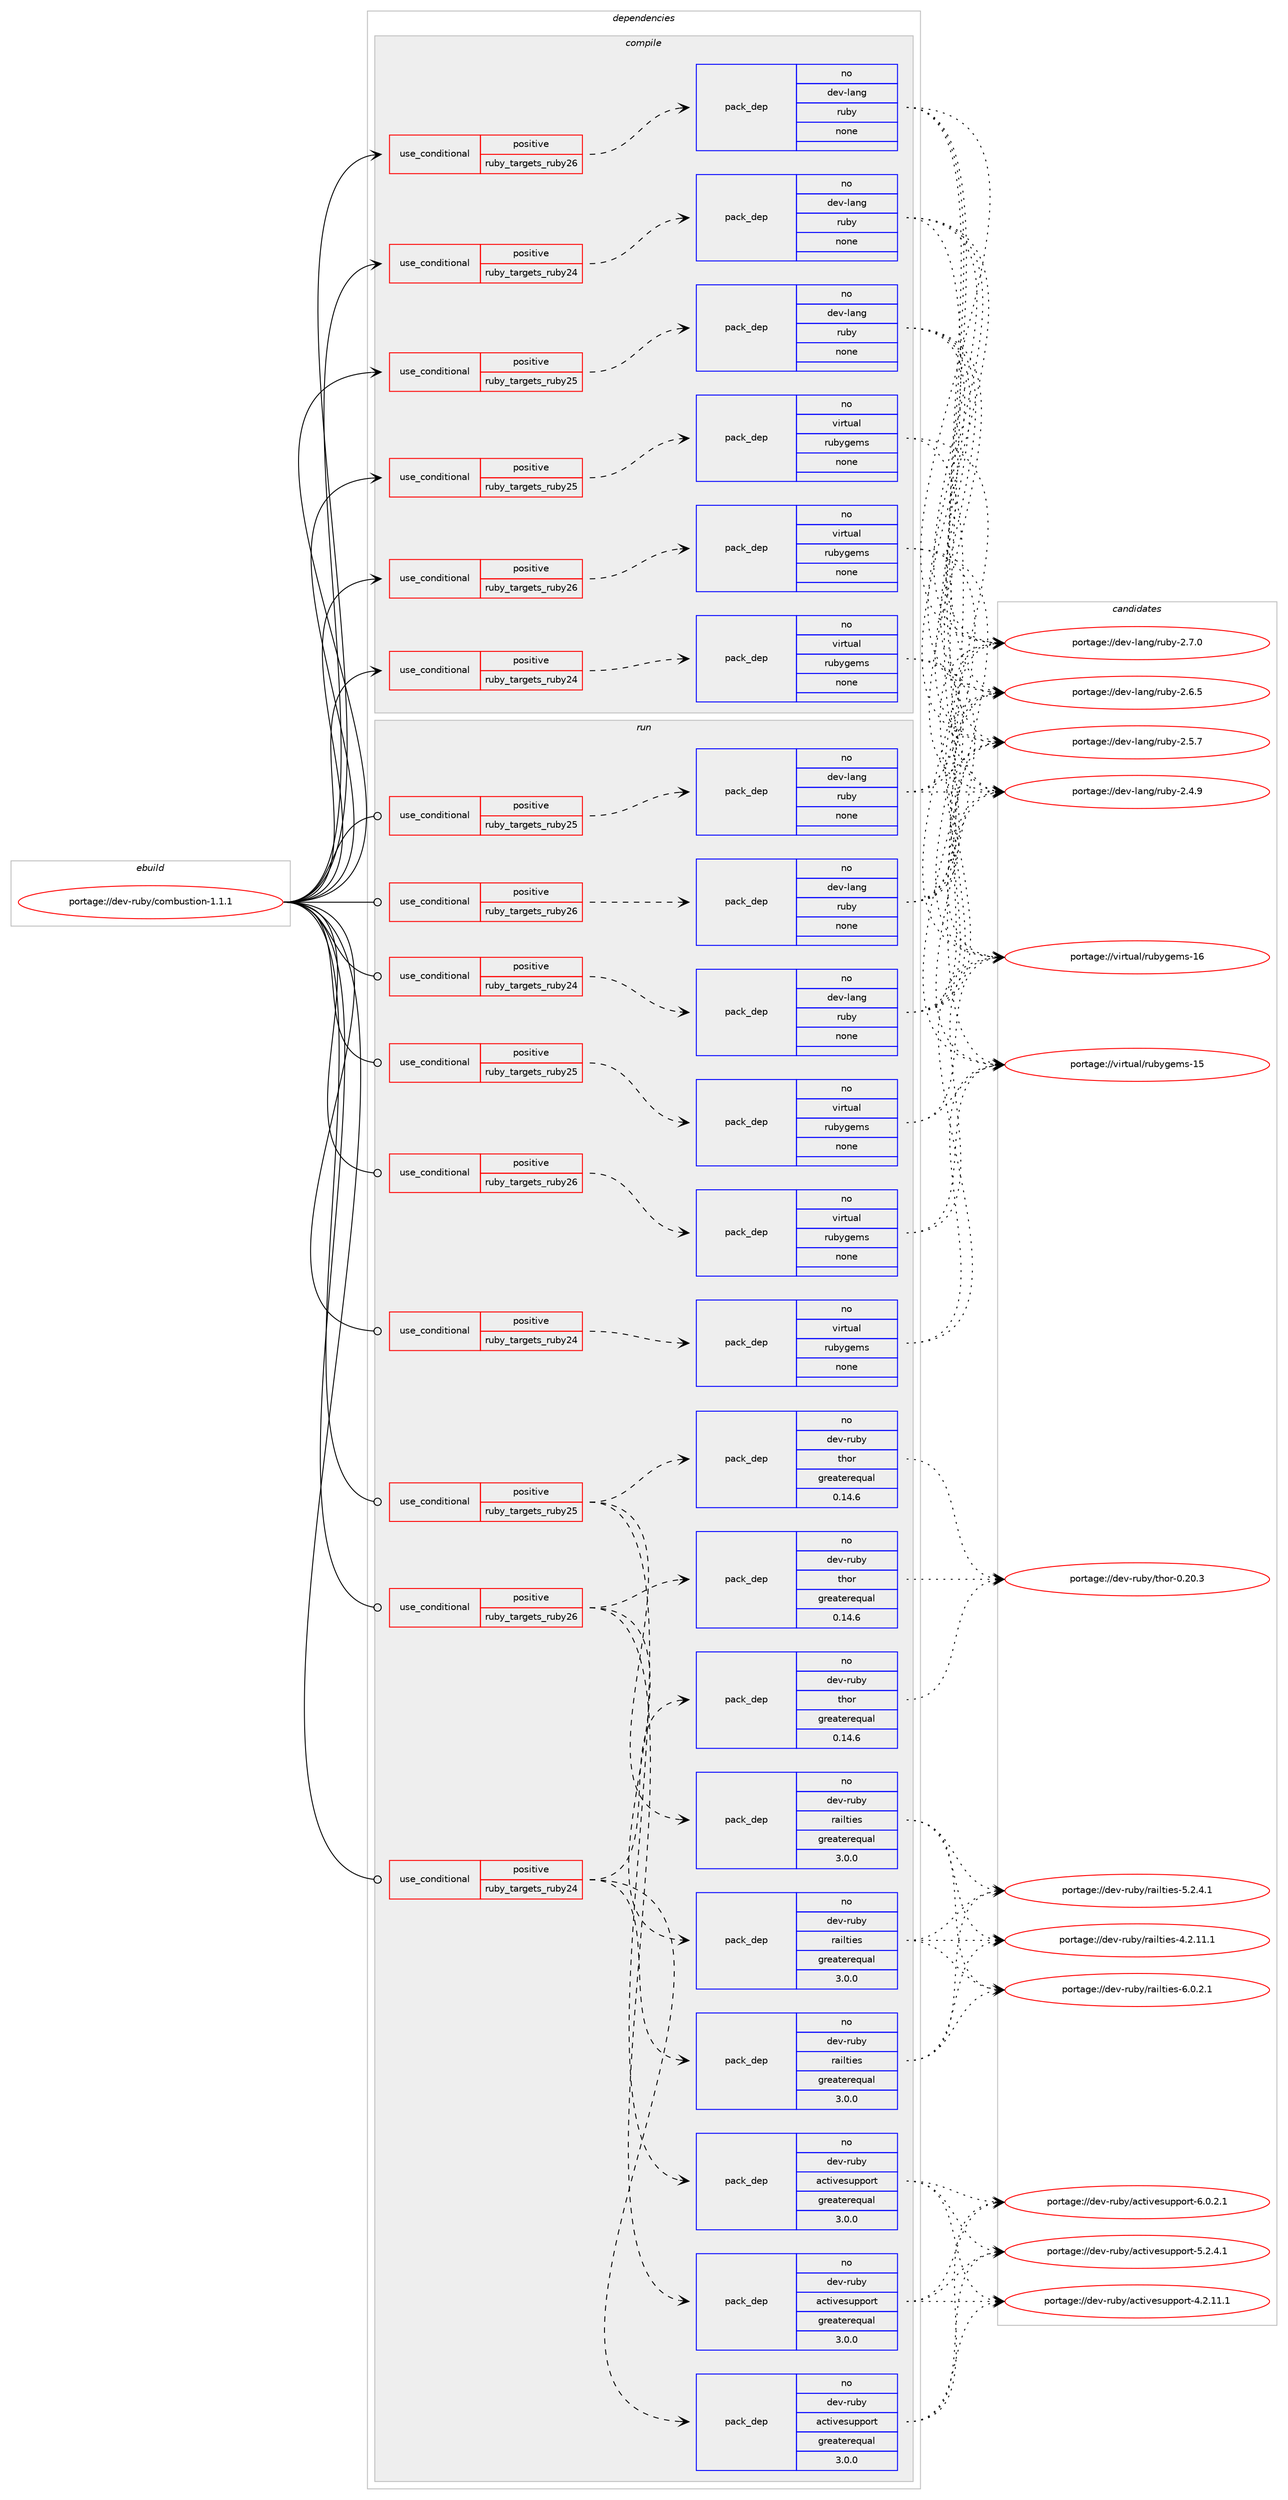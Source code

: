 digraph prolog {

# *************
# Graph options
# *************

newrank=true;
concentrate=true;
compound=true;
graph [rankdir=LR,fontname=Helvetica,fontsize=10,ranksep=1.5];#, ranksep=2.5, nodesep=0.2];
edge  [arrowhead=vee];
node  [fontname=Helvetica,fontsize=10];

# **********
# The ebuild
# **********

subgraph cluster_leftcol {
color=gray;
rank=same;
label=<<i>ebuild</i>>;
id [label="portage://dev-ruby/combustion-1.1.1", color=red, width=4, href="../dev-ruby/combustion-1.1.1.svg"];
}

# ****************
# The dependencies
# ****************

subgraph cluster_midcol {
color=gray;
label=<<i>dependencies</i>>;
subgraph cluster_compile {
fillcolor="#eeeeee";
style=filled;
label=<<i>compile</i>>;
subgraph cond90675 {
dependency362542 [label=<<TABLE BORDER="0" CELLBORDER="1" CELLSPACING="0" CELLPADDING="4"><TR><TD ROWSPAN="3" CELLPADDING="10">use_conditional</TD></TR><TR><TD>positive</TD></TR><TR><TD>ruby_targets_ruby24</TD></TR></TABLE>>, shape=none, color=red];
subgraph pack267053 {
dependency362543 [label=<<TABLE BORDER="0" CELLBORDER="1" CELLSPACING="0" CELLPADDING="4" WIDTH="220"><TR><TD ROWSPAN="6" CELLPADDING="30">pack_dep</TD></TR><TR><TD WIDTH="110">no</TD></TR><TR><TD>dev-lang</TD></TR><TR><TD>ruby</TD></TR><TR><TD>none</TD></TR><TR><TD></TD></TR></TABLE>>, shape=none, color=blue];
}
dependency362542:e -> dependency362543:w [weight=20,style="dashed",arrowhead="vee"];
}
id:e -> dependency362542:w [weight=20,style="solid",arrowhead="vee"];
subgraph cond90676 {
dependency362544 [label=<<TABLE BORDER="0" CELLBORDER="1" CELLSPACING="0" CELLPADDING="4"><TR><TD ROWSPAN="3" CELLPADDING="10">use_conditional</TD></TR><TR><TD>positive</TD></TR><TR><TD>ruby_targets_ruby24</TD></TR></TABLE>>, shape=none, color=red];
subgraph pack267054 {
dependency362545 [label=<<TABLE BORDER="0" CELLBORDER="1" CELLSPACING="0" CELLPADDING="4" WIDTH="220"><TR><TD ROWSPAN="6" CELLPADDING="30">pack_dep</TD></TR><TR><TD WIDTH="110">no</TD></TR><TR><TD>virtual</TD></TR><TR><TD>rubygems</TD></TR><TR><TD>none</TD></TR><TR><TD></TD></TR></TABLE>>, shape=none, color=blue];
}
dependency362544:e -> dependency362545:w [weight=20,style="dashed",arrowhead="vee"];
}
id:e -> dependency362544:w [weight=20,style="solid",arrowhead="vee"];
subgraph cond90677 {
dependency362546 [label=<<TABLE BORDER="0" CELLBORDER="1" CELLSPACING="0" CELLPADDING="4"><TR><TD ROWSPAN="3" CELLPADDING="10">use_conditional</TD></TR><TR><TD>positive</TD></TR><TR><TD>ruby_targets_ruby25</TD></TR></TABLE>>, shape=none, color=red];
subgraph pack267055 {
dependency362547 [label=<<TABLE BORDER="0" CELLBORDER="1" CELLSPACING="0" CELLPADDING="4" WIDTH="220"><TR><TD ROWSPAN="6" CELLPADDING="30">pack_dep</TD></TR><TR><TD WIDTH="110">no</TD></TR><TR><TD>dev-lang</TD></TR><TR><TD>ruby</TD></TR><TR><TD>none</TD></TR><TR><TD></TD></TR></TABLE>>, shape=none, color=blue];
}
dependency362546:e -> dependency362547:w [weight=20,style="dashed",arrowhead="vee"];
}
id:e -> dependency362546:w [weight=20,style="solid",arrowhead="vee"];
subgraph cond90678 {
dependency362548 [label=<<TABLE BORDER="0" CELLBORDER="1" CELLSPACING="0" CELLPADDING="4"><TR><TD ROWSPAN="3" CELLPADDING="10">use_conditional</TD></TR><TR><TD>positive</TD></TR><TR><TD>ruby_targets_ruby25</TD></TR></TABLE>>, shape=none, color=red];
subgraph pack267056 {
dependency362549 [label=<<TABLE BORDER="0" CELLBORDER="1" CELLSPACING="0" CELLPADDING="4" WIDTH="220"><TR><TD ROWSPAN="6" CELLPADDING="30">pack_dep</TD></TR><TR><TD WIDTH="110">no</TD></TR><TR><TD>virtual</TD></TR><TR><TD>rubygems</TD></TR><TR><TD>none</TD></TR><TR><TD></TD></TR></TABLE>>, shape=none, color=blue];
}
dependency362548:e -> dependency362549:w [weight=20,style="dashed",arrowhead="vee"];
}
id:e -> dependency362548:w [weight=20,style="solid",arrowhead="vee"];
subgraph cond90679 {
dependency362550 [label=<<TABLE BORDER="0" CELLBORDER="1" CELLSPACING="0" CELLPADDING="4"><TR><TD ROWSPAN="3" CELLPADDING="10">use_conditional</TD></TR><TR><TD>positive</TD></TR><TR><TD>ruby_targets_ruby26</TD></TR></TABLE>>, shape=none, color=red];
subgraph pack267057 {
dependency362551 [label=<<TABLE BORDER="0" CELLBORDER="1" CELLSPACING="0" CELLPADDING="4" WIDTH="220"><TR><TD ROWSPAN="6" CELLPADDING="30">pack_dep</TD></TR><TR><TD WIDTH="110">no</TD></TR><TR><TD>dev-lang</TD></TR><TR><TD>ruby</TD></TR><TR><TD>none</TD></TR><TR><TD></TD></TR></TABLE>>, shape=none, color=blue];
}
dependency362550:e -> dependency362551:w [weight=20,style="dashed",arrowhead="vee"];
}
id:e -> dependency362550:w [weight=20,style="solid",arrowhead="vee"];
subgraph cond90680 {
dependency362552 [label=<<TABLE BORDER="0" CELLBORDER="1" CELLSPACING="0" CELLPADDING="4"><TR><TD ROWSPAN="3" CELLPADDING="10">use_conditional</TD></TR><TR><TD>positive</TD></TR><TR><TD>ruby_targets_ruby26</TD></TR></TABLE>>, shape=none, color=red];
subgraph pack267058 {
dependency362553 [label=<<TABLE BORDER="0" CELLBORDER="1" CELLSPACING="0" CELLPADDING="4" WIDTH="220"><TR><TD ROWSPAN="6" CELLPADDING="30">pack_dep</TD></TR><TR><TD WIDTH="110">no</TD></TR><TR><TD>virtual</TD></TR><TR><TD>rubygems</TD></TR><TR><TD>none</TD></TR><TR><TD></TD></TR></TABLE>>, shape=none, color=blue];
}
dependency362552:e -> dependency362553:w [weight=20,style="dashed",arrowhead="vee"];
}
id:e -> dependency362552:w [weight=20,style="solid",arrowhead="vee"];
}
subgraph cluster_compileandrun {
fillcolor="#eeeeee";
style=filled;
label=<<i>compile and run</i>>;
}
subgraph cluster_run {
fillcolor="#eeeeee";
style=filled;
label=<<i>run</i>>;
subgraph cond90681 {
dependency362554 [label=<<TABLE BORDER="0" CELLBORDER="1" CELLSPACING="0" CELLPADDING="4"><TR><TD ROWSPAN="3" CELLPADDING="10">use_conditional</TD></TR><TR><TD>positive</TD></TR><TR><TD>ruby_targets_ruby24</TD></TR></TABLE>>, shape=none, color=red];
subgraph pack267059 {
dependency362555 [label=<<TABLE BORDER="0" CELLBORDER="1" CELLSPACING="0" CELLPADDING="4" WIDTH="220"><TR><TD ROWSPAN="6" CELLPADDING="30">pack_dep</TD></TR><TR><TD WIDTH="110">no</TD></TR><TR><TD>dev-lang</TD></TR><TR><TD>ruby</TD></TR><TR><TD>none</TD></TR><TR><TD></TD></TR></TABLE>>, shape=none, color=blue];
}
dependency362554:e -> dependency362555:w [weight=20,style="dashed",arrowhead="vee"];
}
id:e -> dependency362554:w [weight=20,style="solid",arrowhead="odot"];
subgraph cond90682 {
dependency362556 [label=<<TABLE BORDER="0" CELLBORDER="1" CELLSPACING="0" CELLPADDING="4"><TR><TD ROWSPAN="3" CELLPADDING="10">use_conditional</TD></TR><TR><TD>positive</TD></TR><TR><TD>ruby_targets_ruby24</TD></TR></TABLE>>, shape=none, color=red];
subgraph pack267060 {
dependency362557 [label=<<TABLE BORDER="0" CELLBORDER="1" CELLSPACING="0" CELLPADDING="4" WIDTH="220"><TR><TD ROWSPAN="6" CELLPADDING="30">pack_dep</TD></TR><TR><TD WIDTH="110">no</TD></TR><TR><TD>dev-ruby</TD></TR><TR><TD>activesupport</TD></TR><TR><TD>greaterequal</TD></TR><TR><TD>3.0.0</TD></TR></TABLE>>, shape=none, color=blue];
}
dependency362556:e -> dependency362557:w [weight=20,style="dashed",arrowhead="vee"];
subgraph pack267061 {
dependency362558 [label=<<TABLE BORDER="0" CELLBORDER="1" CELLSPACING="0" CELLPADDING="4" WIDTH="220"><TR><TD ROWSPAN="6" CELLPADDING="30">pack_dep</TD></TR><TR><TD WIDTH="110">no</TD></TR><TR><TD>dev-ruby</TD></TR><TR><TD>railties</TD></TR><TR><TD>greaterequal</TD></TR><TR><TD>3.0.0</TD></TR></TABLE>>, shape=none, color=blue];
}
dependency362556:e -> dependency362558:w [weight=20,style="dashed",arrowhead="vee"];
subgraph pack267062 {
dependency362559 [label=<<TABLE BORDER="0" CELLBORDER="1" CELLSPACING="0" CELLPADDING="4" WIDTH="220"><TR><TD ROWSPAN="6" CELLPADDING="30">pack_dep</TD></TR><TR><TD WIDTH="110">no</TD></TR><TR><TD>dev-ruby</TD></TR><TR><TD>thor</TD></TR><TR><TD>greaterequal</TD></TR><TR><TD>0.14.6</TD></TR></TABLE>>, shape=none, color=blue];
}
dependency362556:e -> dependency362559:w [weight=20,style="dashed",arrowhead="vee"];
}
id:e -> dependency362556:w [weight=20,style="solid",arrowhead="odot"];
subgraph cond90683 {
dependency362560 [label=<<TABLE BORDER="0" CELLBORDER="1" CELLSPACING="0" CELLPADDING="4"><TR><TD ROWSPAN="3" CELLPADDING="10">use_conditional</TD></TR><TR><TD>positive</TD></TR><TR><TD>ruby_targets_ruby24</TD></TR></TABLE>>, shape=none, color=red];
subgraph pack267063 {
dependency362561 [label=<<TABLE BORDER="0" CELLBORDER="1" CELLSPACING="0" CELLPADDING="4" WIDTH="220"><TR><TD ROWSPAN="6" CELLPADDING="30">pack_dep</TD></TR><TR><TD WIDTH="110">no</TD></TR><TR><TD>virtual</TD></TR><TR><TD>rubygems</TD></TR><TR><TD>none</TD></TR><TR><TD></TD></TR></TABLE>>, shape=none, color=blue];
}
dependency362560:e -> dependency362561:w [weight=20,style="dashed",arrowhead="vee"];
}
id:e -> dependency362560:w [weight=20,style="solid",arrowhead="odot"];
subgraph cond90684 {
dependency362562 [label=<<TABLE BORDER="0" CELLBORDER="1" CELLSPACING="0" CELLPADDING="4"><TR><TD ROWSPAN="3" CELLPADDING="10">use_conditional</TD></TR><TR><TD>positive</TD></TR><TR><TD>ruby_targets_ruby25</TD></TR></TABLE>>, shape=none, color=red];
subgraph pack267064 {
dependency362563 [label=<<TABLE BORDER="0" CELLBORDER="1" CELLSPACING="0" CELLPADDING="4" WIDTH="220"><TR><TD ROWSPAN="6" CELLPADDING="30">pack_dep</TD></TR><TR><TD WIDTH="110">no</TD></TR><TR><TD>dev-lang</TD></TR><TR><TD>ruby</TD></TR><TR><TD>none</TD></TR><TR><TD></TD></TR></TABLE>>, shape=none, color=blue];
}
dependency362562:e -> dependency362563:w [weight=20,style="dashed",arrowhead="vee"];
}
id:e -> dependency362562:w [weight=20,style="solid",arrowhead="odot"];
subgraph cond90685 {
dependency362564 [label=<<TABLE BORDER="0" CELLBORDER="1" CELLSPACING="0" CELLPADDING="4"><TR><TD ROWSPAN="3" CELLPADDING="10">use_conditional</TD></TR><TR><TD>positive</TD></TR><TR><TD>ruby_targets_ruby25</TD></TR></TABLE>>, shape=none, color=red];
subgraph pack267065 {
dependency362565 [label=<<TABLE BORDER="0" CELLBORDER="1" CELLSPACING="0" CELLPADDING="4" WIDTH="220"><TR><TD ROWSPAN="6" CELLPADDING="30">pack_dep</TD></TR><TR><TD WIDTH="110">no</TD></TR><TR><TD>dev-ruby</TD></TR><TR><TD>activesupport</TD></TR><TR><TD>greaterequal</TD></TR><TR><TD>3.0.0</TD></TR></TABLE>>, shape=none, color=blue];
}
dependency362564:e -> dependency362565:w [weight=20,style="dashed",arrowhead="vee"];
subgraph pack267066 {
dependency362566 [label=<<TABLE BORDER="0" CELLBORDER="1" CELLSPACING="0" CELLPADDING="4" WIDTH="220"><TR><TD ROWSPAN="6" CELLPADDING="30">pack_dep</TD></TR><TR><TD WIDTH="110">no</TD></TR><TR><TD>dev-ruby</TD></TR><TR><TD>railties</TD></TR><TR><TD>greaterequal</TD></TR><TR><TD>3.0.0</TD></TR></TABLE>>, shape=none, color=blue];
}
dependency362564:e -> dependency362566:w [weight=20,style="dashed",arrowhead="vee"];
subgraph pack267067 {
dependency362567 [label=<<TABLE BORDER="0" CELLBORDER="1" CELLSPACING="0" CELLPADDING="4" WIDTH="220"><TR><TD ROWSPAN="6" CELLPADDING="30">pack_dep</TD></TR><TR><TD WIDTH="110">no</TD></TR><TR><TD>dev-ruby</TD></TR><TR><TD>thor</TD></TR><TR><TD>greaterequal</TD></TR><TR><TD>0.14.6</TD></TR></TABLE>>, shape=none, color=blue];
}
dependency362564:e -> dependency362567:w [weight=20,style="dashed",arrowhead="vee"];
}
id:e -> dependency362564:w [weight=20,style="solid",arrowhead="odot"];
subgraph cond90686 {
dependency362568 [label=<<TABLE BORDER="0" CELLBORDER="1" CELLSPACING="0" CELLPADDING="4"><TR><TD ROWSPAN="3" CELLPADDING="10">use_conditional</TD></TR><TR><TD>positive</TD></TR><TR><TD>ruby_targets_ruby25</TD></TR></TABLE>>, shape=none, color=red];
subgraph pack267068 {
dependency362569 [label=<<TABLE BORDER="0" CELLBORDER="1" CELLSPACING="0" CELLPADDING="4" WIDTH="220"><TR><TD ROWSPAN="6" CELLPADDING="30">pack_dep</TD></TR><TR><TD WIDTH="110">no</TD></TR><TR><TD>virtual</TD></TR><TR><TD>rubygems</TD></TR><TR><TD>none</TD></TR><TR><TD></TD></TR></TABLE>>, shape=none, color=blue];
}
dependency362568:e -> dependency362569:w [weight=20,style="dashed",arrowhead="vee"];
}
id:e -> dependency362568:w [weight=20,style="solid",arrowhead="odot"];
subgraph cond90687 {
dependency362570 [label=<<TABLE BORDER="0" CELLBORDER="1" CELLSPACING="0" CELLPADDING="4"><TR><TD ROWSPAN="3" CELLPADDING="10">use_conditional</TD></TR><TR><TD>positive</TD></TR><TR><TD>ruby_targets_ruby26</TD></TR></TABLE>>, shape=none, color=red];
subgraph pack267069 {
dependency362571 [label=<<TABLE BORDER="0" CELLBORDER="1" CELLSPACING="0" CELLPADDING="4" WIDTH="220"><TR><TD ROWSPAN="6" CELLPADDING="30">pack_dep</TD></TR><TR><TD WIDTH="110">no</TD></TR><TR><TD>dev-lang</TD></TR><TR><TD>ruby</TD></TR><TR><TD>none</TD></TR><TR><TD></TD></TR></TABLE>>, shape=none, color=blue];
}
dependency362570:e -> dependency362571:w [weight=20,style="dashed",arrowhead="vee"];
}
id:e -> dependency362570:w [weight=20,style="solid",arrowhead="odot"];
subgraph cond90688 {
dependency362572 [label=<<TABLE BORDER="0" CELLBORDER="1" CELLSPACING="0" CELLPADDING="4"><TR><TD ROWSPAN="3" CELLPADDING="10">use_conditional</TD></TR><TR><TD>positive</TD></TR><TR><TD>ruby_targets_ruby26</TD></TR></TABLE>>, shape=none, color=red];
subgraph pack267070 {
dependency362573 [label=<<TABLE BORDER="0" CELLBORDER="1" CELLSPACING="0" CELLPADDING="4" WIDTH="220"><TR><TD ROWSPAN="6" CELLPADDING="30">pack_dep</TD></TR><TR><TD WIDTH="110">no</TD></TR><TR><TD>dev-ruby</TD></TR><TR><TD>activesupport</TD></TR><TR><TD>greaterequal</TD></TR><TR><TD>3.0.0</TD></TR></TABLE>>, shape=none, color=blue];
}
dependency362572:e -> dependency362573:w [weight=20,style="dashed",arrowhead="vee"];
subgraph pack267071 {
dependency362574 [label=<<TABLE BORDER="0" CELLBORDER="1" CELLSPACING="0" CELLPADDING="4" WIDTH="220"><TR><TD ROWSPAN="6" CELLPADDING="30">pack_dep</TD></TR><TR><TD WIDTH="110">no</TD></TR><TR><TD>dev-ruby</TD></TR><TR><TD>railties</TD></TR><TR><TD>greaterequal</TD></TR><TR><TD>3.0.0</TD></TR></TABLE>>, shape=none, color=blue];
}
dependency362572:e -> dependency362574:w [weight=20,style="dashed",arrowhead="vee"];
subgraph pack267072 {
dependency362575 [label=<<TABLE BORDER="0" CELLBORDER="1" CELLSPACING="0" CELLPADDING="4" WIDTH="220"><TR><TD ROWSPAN="6" CELLPADDING="30">pack_dep</TD></TR><TR><TD WIDTH="110">no</TD></TR><TR><TD>dev-ruby</TD></TR><TR><TD>thor</TD></TR><TR><TD>greaterequal</TD></TR><TR><TD>0.14.6</TD></TR></TABLE>>, shape=none, color=blue];
}
dependency362572:e -> dependency362575:w [weight=20,style="dashed",arrowhead="vee"];
}
id:e -> dependency362572:w [weight=20,style="solid",arrowhead="odot"];
subgraph cond90689 {
dependency362576 [label=<<TABLE BORDER="0" CELLBORDER="1" CELLSPACING="0" CELLPADDING="4"><TR><TD ROWSPAN="3" CELLPADDING="10">use_conditional</TD></TR><TR><TD>positive</TD></TR><TR><TD>ruby_targets_ruby26</TD></TR></TABLE>>, shape=none, color=red];
subgraph pack267073 {
dependency362577 [label=<<TABLE BORDER="0" CELLBORDER="1" CELLSPACING="0" CELLPADDING="4" WIDTH="220"><TR><TD ROWSPAN="6" CELLPADDING="30">pack_dep</TD></TR><TR><TD WIDTH="110">no</TD></TR><TR><TD>virtual</TD></TR><TR><TD>rubygems</TD></TR><TR><TD>none</TD></TR><TR><TD></TD></TR></TABLE>>, shape=none, color=blue];
}
dependency362576:e -> dependency362577:w [weight=20,style="dashed",arrowhead="vee"];
}
id:e -> dependency362576:w [weight=20,style="solid",arrowhead="odot"];
}
}

# **************
# The candidates
# **************

subgraph cluster_choices {
rank=same;
color=gray;
label=<<i>candidates</i>>;

subgraph choice267053 {
color=black;
nodesep=1;
choice10010111845108971101034711411798121455046554648 [label="portage://dev-lang/ruby-2.7.0", color=red, width=4,href="../dev-lang/ruby-2.7.0.svg"];
choice10010111845108971101034711411798121455046544653 [label="portage://dev-lang/ruby-2.6.5", color=red, width=4,href="../dev-lang/ruby-2.6.5.svg"];
choice10010111845108971101034711411798121455046534655 [label="portage://dev-lang/ruby-2.5.7", color=red, width=4,href="../dev-lang/ruby-2.5.7.svg"];
choice10010111845108971101034711411798121455046524657 [label="portage://dev-lang/ruby-2.4.9", color=red, width=4,href="../dev-lang/ruby-2.4.9.svg"];
dependency362543:e -> choice10010111845108971101034711411798121455046554648:w [style=dotted,weight="100"];
dependency362543:e -> choice10010111845108971101034711411798121455046544653:w [style=dotted,weight="100"];
dependency362543:e -> choice10010111845108971101034711411798121455046534655:w [style=dotted,weight="100"];
dependency362543:e -> choice10010111845108971101034711411798121455046524657:w [style=dotted,weight="100"];
}
subgraph choice267054 {
color=black;
nodesep=1;
choice118105114116117971084711411798121103101109115454954 [label="portage://virtual/rubygems-16", color=red, width=4,href="../virtual/rubygems-16.svg"];
choice118105114116117971084711411798121103101109115454953 [label="portage://virtual/rubygems-15", color=red, width=4,href="../virtual/rubygems-15.svg"];
dependency362545:e -> choice118105114116117971084711411798121103101109115454954:w [style=dotted,weight="100"];
dependency362545:e -> choice118105114116117971084711411798121103101109115454953:w [style=dotted,weight="100"];
}
subgraph choice267055 {
color=black;
nodesep=1;
choice10010111845108971101034711411798121455046554648 [label="portage://dev-lang/ruby-2.7.0", color=red, width=4,href="../dev-lang/ruby-2.7.0.svg"];
choice10010111845108971101034711411798121455046544653 [label="portage://dev-lang/ruby-2.6.5", color=red, width=4,href="../dev-lang/ruby-2.6.5.svg"];
choice10010111845108971101034711411798121455046534655 [label="portage://dev-lang/ruby-2.5.7", color=red, width=4,href="../dev-lang/ruby-2.5.7.svg"];
choice10010111845108971101034711411798121455046524657 [label="portage://dev-lang/ruby-2.4.9", color=red, width=4,href="../dev-lang/ruby-2.4.9.svg"];
dependency362547:e -> choice10010111845108971101034711411798121455046554648:w [style=dotted,weight="100"];
dependency362547:e -> choice10010111845108971101034711411798121455046544653:w [style=dotted,weight="100"];
dependency362547:e -> choice10010111845108971101034711411798121455046534655:w [style=dotted,weight="100"];
dependency362547:e -> choice10010111845108971101034711411798121455046524657:w [style=dotted,weight="100"];
}
subgraph choice267056 {
color=black;
nodesep=1;
choice118105114116117971084711411798121103101109115454954 [label="portage://virtual/rubygems-16", color=red, width=4,href="../virtual/rubygems-16.svg"];
choice118105114116117971084711411798121103101109115454953 [label="portage://virtual/rubygems-15", color=red, width=4,href="../virtual/rubygems-15.svg"];
dependency362549:e -> choice118105114116117971084711411798121103101109115454954:w [style=dotted,weight="100"];
dependency362549:e -> choice118105114116117971084711411798121103101109115454953:w [style=dotted,weight="100"];
}
subgraph choice267057 {
color=black;
nodesep=1;
choice10010111845108971101034711411798121455046554648 [label="portage://dev-lang/ruby-2.7.0", color=red, width=4,href="../dev-lang/ruby-2.7.0.svg"];
choice10010111845108971101034711411798121455046544653 [label="portage://dev-lang/ruby-2.6.5", color=red, width=4,href="../dev-lang/ruby-2.6.5.svg"];
choice10010111845108971101034711411798121455046534655 [label="portage://dev-lang/ruby-2.5.7", color=red, width=4,href="../dev-lang/ruby-2.5.7.svg"];
choice10010111845108971101034711411798121455046524657 [label="portage://dev-lang/ruby-2.4.9", color=red, width=4,href="../dev-lang/ruby-2.4.9.svg"];
dependency362551:e -> choice10010111845108971101034711411798121455046554648:w [style=dotted,weight="100"];
dependency362551:e -> choice10010111845108971101034711411798121455046544653:w [style=dotted,weight="100"];
dependency362551:e -> choice10010111845108971101034711411798121455046534655:w [style=dotted,weight="100"];
dependency362551:e -> choice10010111845108971101034711411798121455046524657:w [style=dotted,weight="100"];
}
subgraph choice267058 {
color=black;
nodesep=1;
choice118105114116117971084711411798121103101109115454954 [label="portage://virtual/rubygems-16", color=red, width=4,href="../virtual/rubygems-16.svg"];
choice118105114116117971084711411798121103101109115454953 [label="portage://virtual/rubygems-15", color=red, width=4,href="../virtual/rubygems-15.svg"];
dependency362553:e -> choice118105114116117971084711411798121103101109115454954:w [style=dotted,weight="100"];
dependency362553:e -> choice118105114116117971084711411798121103101109115454953:w [style=dotted,weight="100"];
}
subgraph choice267059 {
color=black;
nodesep=1;
choice10010111845108971101034711411798121455046554648 [label="portage://dev-lang/ruby-2.7.0", color=red, width=4,href="../dev-lang/ruby-2.7.0.svg"];
choice10010111845108971101034711411798121455046544653 [label="portage://dev-lang/ruby-2.6.5", color=red, width=4,href="../dev-lang/ruby-2.6.5.svg"];
choice10010111845108971101034711411798121455046534655 [label="portage://dev-lang/ruby-2.5.7", color=red, width=4,href="../dev-lang/ruby-2.5.7.svg"];
choice10010111845108971101034711411798121455046524657 [label="portage://dev-lang/ruby-2.4.9", color=red, width=4,href="../dev-lang/ruby-2.4.9.svg"];
dependency362555:e -> choice10010111845108971101034711411798121455046554648:w [style=dotted,weight="100"];
dependency362555:e -> choice10010111845108971101034711411798121455046544653:w [style=dotted,weight="100"];
dependency362555:e -> choice10010111845108971101034711411798121455046534655:w [style=dotted,weight="100"];
dependency362555:e -> choice10010111845108971101034711411798121455046524657:w [style=dotted,weight="100"];
}
subgraph choice267060 {
color=black;
nodesep=1;
choice10010111845114117981214797991161051181011151171121121111141164554464846504649 [label="portage://dev-ruby/activesupport-6.0.2.1", color=red, width=4,href="../dev-ruby/activesupport-6.0.2.1.svg"];
choice10010111845114117981214797991161051181011151171121121111141164553465046524649 [label="portage://dev-ruby/activesupport-5.2.4.1", color=red, width=4,href="../dev-ruby/activesupport-5.2.4.1.svg"];
choice1001011184511411798121479799116105118101115117112112111114116455246504649494649 [label="portage://dev-ruby/activesupport-4.2.11.1", color=red, width=4,href="../dev-ruby/activesupport-4.2.11.1.svg"];
dependency362557:e -> choice10010111845114117981214797991161051181011151171121121111141164554464846504649:w [style=dotted,weight="100"];
dependency362557:e -> choice10010111845114117981214797991161051181011151171121121111141164553465046524649:w [style=dotted,weight="100"];
dependency362557:e -> choice1001011184511411798121479799116105118101115117112112111114116455246504649494649:w [style=dotted,weight="100"];
}
subgraph choice267061 {
color=black;
nodesep=1;
choice100101118451141179812147114971051081161051011154554464846504649 [label="portage://dev-ruby/railties-6.0.2.1", color=red, width=4,href="../dev-ruby/railties-6.0.2.1.svg"];
choice100101118451141179812147114971051081161051011154553465046524649 [label="portage://dev-ruby/railties-5.2.4.1", color=red, width=4,href="../dev-ruby/railties-5.2.4.1.svg"];
choice10010111845114117981214711497105108116105101115455246504649494649 [label="portage://dev-ruby/railties-4.2.11.1", color=red, width=4,href="../dev-ruby/railties-4.2.11.1.svg"];
dependency362558:e -> choice100101118451141179812147114971051081161051011154554464846504649:w [style=dotted,weight="100"];
dependency362558:e -> choice100101118451141179812147114971051081161051011154553465046524649:w [style=dotted,weight="100"];
dependency362558:e -> choice10010111845114117981214711497105108116105101115455246504649494649:w [style=dotted,weight="100"];
}
subgraph choice267062 {
color=black;
nodesep=1;
choice10010111845114117981214711610411111445484650484651 [label="portage://dev-ruby/thor-0.20.3", color=red, width=4,href="../dev-ruby/thor-0.20.3.svg"];
dependency362559:e -> choice10010111845114117981214711610411111445484650484651:w [style=dotted,weight="100"];
}
subgraph choice267063 {
color=black;
nodesep=1;
choice118105114116117971084711411798121103101109115454954 [label="portage://virtual/rubygems-16", color=red, width=4,href="../virtual/rubygems-16.svg"];
choice118105114116117971084711411798121103101109115454953 [label="portage://virtual/rubygems-15", color=red, width=4,href="../virtual/rubygems-15.svg"];
dependency362561:e -> choice118105114116117971084711411798121103101109115454954:w [style=dotted,weight="100"];
dependency362561:e -> choice118105114116117971084711411798121103101109115454953:w [style=dotted,weight="100"];
}
subgraph choice267064 {
color=black;
nodesep=1;
choice10010111845108971101034711411798121455046554648 [label="portage://dev-lang/ruby-2.7.0", color=red, width=4,href="../dev-lang/ruby-2.7.0.svg"];
choice10010111845108971101034711411798121455046544653 [label="portage://dev-lang/ruby-2.6.5", color=red, width=4,href="../dev-lang/ruby-2.6.5.svg"];
choice10010111845108971101034711411798121455046534655 [label="portage://dev-lang/ruby-2.5.7", color=red, width=4,href="../dev-lang/ruby-2.5.7.svg"];
choice10010111845108971101034711411798121455046524657 [label="portage://dev-lang/ruby-2.4.9", color=red, width=4,href="../dev-lang/ruby-2.4.9.svg"];
dependency362563:e -> choice10010111845108971101034711411798121455046554648:w [style=dotted,weight="100"];
dependency362563:e -> choice10010111845108971101034711411798121455046544653:w [style=dotted,weight="100"];
dependency362563:e -> choice10010111845108971101034711411798121455046534655:w [style=dotted,weight="100"];
dependency362563:e -> choice10010111845108971101034711411798121455046524657:w [style=dotted,weight="100"];
}
subgraph choice267065 {
color=black;
nodesep=1;
choice10010111845114117981214797991161051181011151171121121111141164554464846504649 [label="portage://dev-ruby/activesupport-6.0.2.1", color=red, width=4,href="../dev-ruby/activesupport-6.0.2.1.svg"];
choice10010111845114117981214797991161051181011151171121121111141164553465046524649 [label="portage://dev-ruby/activesupport-5.2.4.1", color=red, width=4,href="../dev-ruby/activesupport-5.2.4.1.svg"];
choice1001011184511411798121479799116105118101115117112112111114116455246504649494649 [label="portage://dev-ruby/activesupport-4.2.11.1", color=red, width=4,href="../dev-ruby/activesupport-4.2.11.1.svg"];
dependency362565:e -> choice10010111845114117981214797991161051181011151171121121111141164554464846504649:w [style=dotted,weight="100"];
dependency362565:e -> choice10010111845114117981214797991161051181011151171121121111141164553465046524649:w [style=dotted,weight="100"];
dependency362565:e -> choice1001011184511411798121479799116105118101115117112112111114116455246504649494649:w [style=dotted,weight="100"];
}
subgraph choice267066 {
color=black;
nodesep=1;
choice100101118451141179812147114971051081161051011154554464846504649 [label="portage://dev-ruby/railties-6.0.2.1", color=red, width=4,href="../dev-ruby/railties-6.0.2.1.svg"];
choice100101118451141179812147114971051081161051011154553465046524649 [label="portage://dev-ruby/railties-5.2.4.1", color=red, width=4,href="../dev-ruby/railties-5.2.4.1.svg"];
choice10010111845114117981214711497105108116105101115455246504649494649 [label="portage://dev-ruby/railties-4.2.11.1", color=red, width=4,href="../dev-ruby/railties-4.2.11.1.svg"];
dependency362566:e -> choice100101118451141179812147114971051081161051011154554464846504649:w [style=dotted,weight="100"];
dependency362566:e -> choice100101118451141179812147114971051081161051011154553465046524649:w [style=dotted,weight="100"];
dependency362566:e -> choice10010111845114117981214711497105108116105101115455246504649494649:w [style=dotted,weight="100"];
}
subgraph choice267067 {
color=black;
nodesep=1;
choice10010111845114117981214711610411111445484650484651 [label="portage://dev-ruby/thor-0.20.3", color=red, width=4,href="../dev-ruby/thor-0.20.3.svg"];
dependency362567:e -> choice10010111845114117981214711610411111445484650484651:w [style=dotted,weight="100"];
}
subgraph choice267068 {
color=black;
nodesep=1;
choice118105114116117971084711411798121103101109115454954 [label="portage://virtual/rubygems-16", color=red, width=4,href="../virtual/rubygems-16.svg"];
choice118105114116117971084711411798121103101109115454953 [label="portage://virtual/rubygems-15", color=red, width=4,href="../virtual/rubygems-15.svg"];
dependency362569:e -> choice118105114116117971084711411798121103101109115454954:w [style=dotted,weight="100"];
dependency362569:e -> choice118105114116117971084711411798121103101109115454953:w [style=dotted,weight="100"];
}
subgraph choice267069 {
color=black;
nodesep=1;
choice10010111845108971101034711411798121455046554648 [label="portage://dev-lang/ruby-2.7.0", color=red, width=4,href="../dev-lang/ruby-2.7.0.svg"];
choice10010111845108971101034711411798121455046544653 [label="portage://dev-lang/ruby-2.6.5", color=red, width=4,href="../dev-lang/ruby-2.6.5.svg"];
choice10010111845108971101034711411798121455046534655 [label="portage://dev-lang/ruby-2.5.7", color=red, width=4,href="../dev-lang/ruby-2.5.7.svg"];
choice10010111845108971101034711411798121455046524657 [label="portage://dev-lang/ruby-2.4.9", color=red, width=4,href="../dev-lang/ruby-2.4.9.svg"];
dependency362571:e -> choice10010111845108971101034711411798121455046554648:w [style=dotted,weight="100"];
dependency362571:e -> choice10010111845108971101034711411798121455046544653:w [style=dotted,weight="100"];
dependency362571:e -> choice10010111845108971101034711411798121455046534655:w [style=dotted,weight="100"];
dependency362571:e -> choice10010111845108971101034711411798121455046524657:w [style=dotted,weight="100"];
}
subgraph choice267070 {
color=black;
nodesep=1;
choice10010111845114117981214797991161051181011151171121121111141164554464846504649 [label="portage://dev-ruby/activesupport-6.0.2.1", color=red, width=4,href="../dev-ruby/activesupport-6.0.2.1.svg"];
choice10010111845114117981214797991161051181011151171121121111141164553465046524649 [label="portage://dev-ruby/activesupport-5.2.4.1", color=red, width=4,href="../dev-ruby/activesupport-5.2.4.1.svg"];
choice1001011184511411798121479799116105118101115117112112111114116455246504649494649 [label="portage://dev-ruby/activesupport-4.2.11.1", color=red, width=4,href="../dev-ruby/activesupport-4.2.11.1.svg"];
dependency362573:e -> choice10010111845114117981214797991161051181011151171121121111141164554464846504649:w [style=dotted,weight="100"];
dependency362573:e -> choice10010111845114117981214797991161051181011151171121121111141164553465046524649:w [style=dotted,weight="100"];
dependency362573:e -> choice1001011184511411798121479799116105118101115117112112111114116455246504649494649:w [style=dotted,weight="100"];
}
subgraph choice267071 {
color=black;
nodesep=1;
choice100101118451141179812147114971051081161051011154554464846504649 [label="portage://dev-ruby/railties-6.0.2.1", color=red, width=4,href="../dev-ruby/railties-6.0.2.1.svg"];
choice100101118451141179812147114971051081161051011154553465046524649 [label="portage://dev-ruby/railties-5.2.4.1", color=red, width=4,href="../dev-ruby/railties-5.2.4.1.svg"];
choice10010111845114117981214711497105108116105101115455246504649494649 [label="portage://dev-ruby/railties-4.2.11.1", color=red, width=4,href="../dev-ruby/railties-4.2.11.1.svg"];
dependency362574:e -> choice100101118451141179812147114971051081161051011154554464846504649:w [style=dotted,weight="100"];
dependency362574:e -> choice100101118451141179812147114971051081161051011154553465046524649:w [style=dotted,weight="100"];
dependency362574:e -> choice10010111845114117981214711497105108116105101115455246504649494649:w [style=dotted,weight="100"];
}
subgraph choice267072 {
color=black;
nodesep=1;
choice10010111845114117981214711610411111445484650484651 [label="portage://dev-ruby/thor-0.20.3", color=red, width=4,href="../dev-ruby/thor-0.20.3.svg"];
dependency362575:e -> choice10010111845114117981214711610411111445484650484651:w [style=dotted,weight="100"];
}
subgraph choice267073 {
color=black;
nodesep=1;
choice118105114116117971084711411798121103101109115454954 [label="portage://virtual/rubygems-16", color=red, width=4,href="../virtual/rubygems-16.svg"];
choice118105114116117971084711411798121103101109115454953 [label="portage://virtual/rubygems-15", color=red, width=4,href="../virtual/rubygems-15.svg"];
dependency362577:e -> choice118105114116117971084711411798121103101109115454954:w [style=dotted,weight="100"];
dependency362577:e -> choice118105114116117971084711411798121103101109115454953:w [style=dotted,weight="100"];
}
}

}
